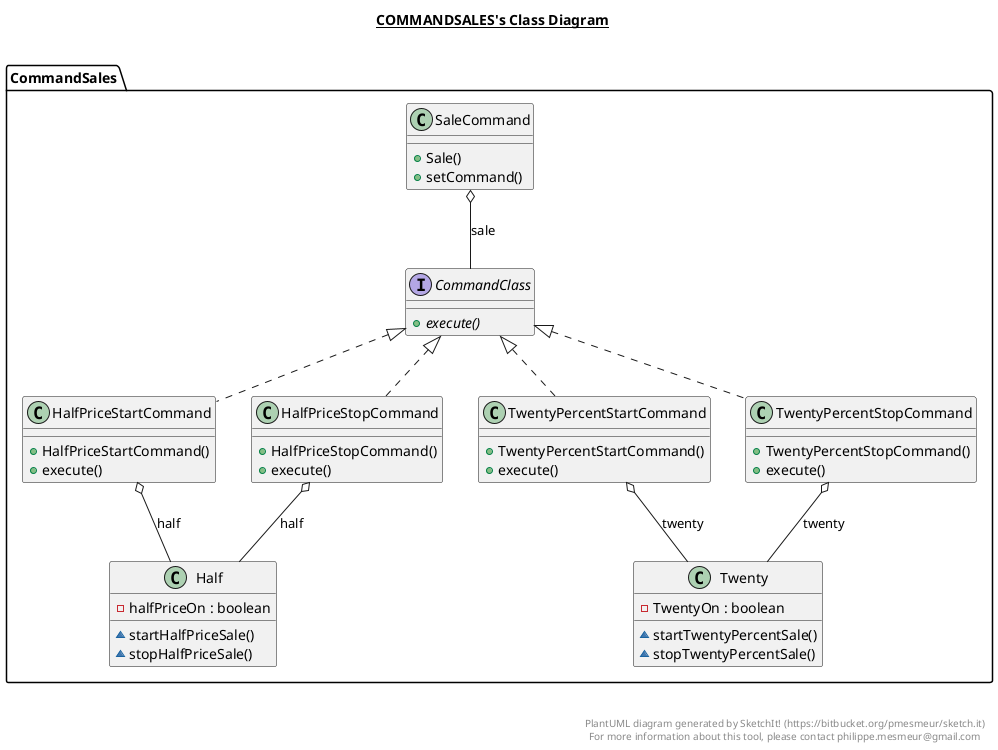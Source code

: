 @startuml

title __COMMANDSALES's Class Diagram__\n


      interface CommandSales.CommandClass {
          {abstract} + execute()
      }



      class CommandSales.Half {
          - halfPriceOn : boolean
          ~ startHalfPriceSale()
          ~ stopHalfPriceSale()
      }

      class CommandSales.HalfPriceStartCommand {
          + HalfPriceStartCommand()
          + execute()
      }

      class CommandSales.HalfPriceStopCommand {
          + HalfPriceStopCommand()
          + execute()
      }

      class CommandSales.SaleCommand {
          + Sale()
          + setCommand()
      }

      class CommandSales.Twenty {
          - TwentyOn : boolean
          ~ startTwentyPercentSale()
          ~ stopTwentyPercentSale()
      }

      class CommandSales.TwentyPercentStartCommand {
          + TwentyPercentStartCommand()
          + execute()
      }

      class CommandSales.TwentyPercentStopCommand {
          + TwentyPercentStopCommand()
          + execute()
      }



  CommandSales.HalfPriceStartCommand .up.|> CommandSales.CommandClass
  CommandSales.HalfPriceStartCommand o-- CommandSales.Half : half
  CommandSales.HalfPriceStopCommand .up.|> CommandSales.CommandClass
  CommandSales.HalfPriceStopCommand o-- CommandSales.Half : half
  CommandSales.SaleCommand o-- CommandSales.CommandClass : sale
  CommandSales.TwentyPercentStartCommand .up.|> CommandSales.CommandClass
  CommandSales.TwentyPercentStartCommand o-- CommandSales.Twenty : twenty
  CommandSales.TwentyPercentStopCommand .up.|> CommandSales.CommandClass
  CommandSales.TwentyPercentStopCommand o-- CommandSales.Twenty : twenty



right footer


PlantUML diagram generated by SketchIt! (https://bitbucket.org/pmesmeur/sketch.it)
For more information about this tool, please contact philippe.mesmeur@gmail.com
endfooter

@enduml
